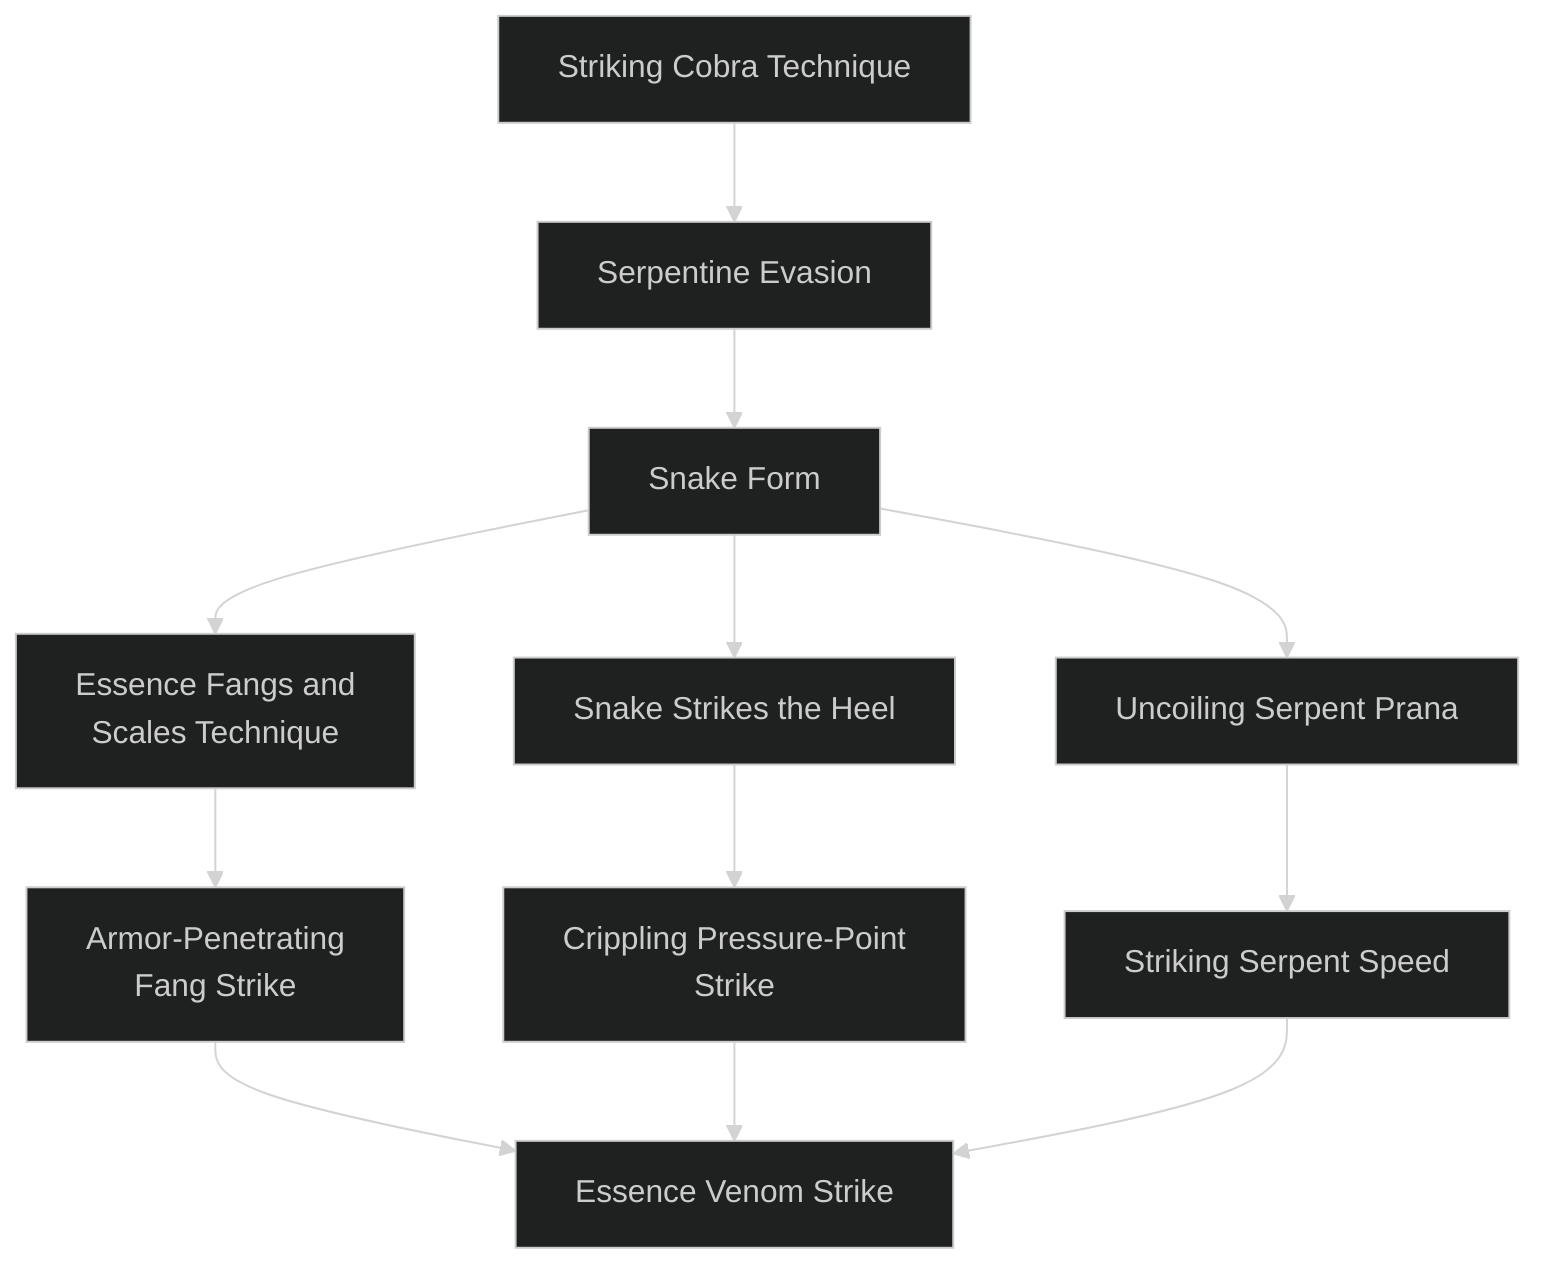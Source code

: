 ---
config:
  theme: dark
---
flowchart TD

    striking_cobra_technique[Striking Cobra Technique]
    click striking_cobra_technique callback "
        Striking Cobra Technique<br>
        <br>
        Cost: 3 motes<br>
        Duration: Instant<br>
        Type: Reflexive<br>
        Minimum Martial Arts: 2<br>
        Minimum Essence: 1<br>
        Prerequisite Charms: None<br>
        <br>
        The character charges her form with Essence to move
        with the speed and deftness of the snake she seeks to
        emulate. During the turn when this Charm is activated,
        the character adds her Martial Arts score to her initiative
        total. This Charm may be used only once per turn.
        "

    serpentine_evasion[Serpentine Evasion]
    striking_cobra_technique --> serpentine_evasion
    click serpentine_evasion callback "
        Serpentine Evasion<br>
        <br>
        Cost: 3 motes<br>
        Duration: Instant<br>
        Type: Reflexive<br>
        Minimum Martial Arts: 3<br>
        Minimum Essence: 1<br>
        Prerequisite Charms: Striking Cobra Technique<br>
        <br>
        The character's infuses her anima with Essence, and
        it guides her body to flow with serpentine grace. By
        invoking this Charm, she may add a number of dice equal
        to her Martial Arts score to a single dodge attempt.
        "

    snake_form[Snake Form]
    serpentine_evasion --> snake_form
    click snake_form callback "
        Snake Form<br>
        <br>
        Cost: 5 motes<br>
        Duration: One scene<br>
        Type: Simple<br>
        Minimum Martial Arts: 4<br>
        Minimum Essence: 2<br>
        Prerequisite Charms: Serpentine Evasion<br>
        <br>
        The Exalted adopts the attitude and stance of a wary
        snake - head back, ready to strike or retreat. For the rest
        of the scene, he adds his Martial Arts score to his initiative
        totals and his bashing soak. Also, his sinuous, hypnotic
        movements slow and distract enemies. Enemies attacking
        him subtract a number of dice from their pool equal to the
        Exalted's Essence. This latter effect only works if the target
        can see the characters movements — a blind opponent
        would be unfazed by this aspect of Snake Form. This
        Charm is incompatible with the use of armor.<br>
        Characters cannot use more than one Martial Arts
        Form-type Charm at a time. Snake Form is the only Form-type
        Charm in the Exalted book, but more Martial Arts
        styles will be introduced in later supplements.
        "

    essence_fangs_and_scales_technique[Essence Fangs and<br>Scales Technique]
    snake_form --> essence_fangs_and_scales_technique
    click essence_fangs_and_scales_technique callback "
        Essence Fangs and Scales Technique<br>
        <br>
        Cost: 6 motes<br>
        Duration: One scene<br>
        Type: Simple<br>
        Minimum Martial Arts: 5<br>
        Minimum Essence: 2<br>
        Prerequisite Charms: Snake Form<br>
        <br>
        Thought training and the use of Essence, the character
        learns to harden her fingers into talons, like the fangs of a
        striking snake. Likewise, she can toughen her skin until it is
        as strong and supple as snake's skin. For the rest of the scene,
        the character's Martial Arts attacks do lethal damage, and
        she soaks lethal damage with her bashing soak total. This
        Charm is incompatible with the use of armor or weapons.
        "

    armor_penetrating_fang_strike[Armor-Penetrating<br>Fang Strike]
    essence_fangs_and_scales_technique --> armor_penetrating_fang_strike
    click armor_penetrating_fang_strike callback "
        Armor-Penetrating Fang Strike<br>
        <br>
        Cost: 5 motes, 1 Willpower<br>
        Duration: Instant<br>
        Type: Supplemental<br>
        Minimum Martial Arts: 5<br>
        Minimum Essence: 2<br>
        Prerequisite Charms: Essence Fangs and Scales Technique<br>
        <br>
        The character can harden her fingers to the degree
        that they can punch through nearly anything and cause
        trauma merely by the intensity of their Essence. The
        character's attack ignores the soak of the target's armor
        and can be soaked only by the target's Stamina.
        "

    snake_strikes_the_heel[Snake Strikes the Heel]
    snake_form --> snake_strikes_the_heel
    click snake_strikes_the_heel callback "
        Snake Strikes the Heel<br>
        <br>
        Cost: 4 motes<br>
        Duration: Instant<br>
        Type: Reflexive<br>
        Minimum Martial Arts: 5<br>
        Minimum Essence: 2<br>
        Prerequisite Charms: Snake Form<br>
        <br>
        Like the snake, the Exalted defends herself by attacking.
        Whenever she is successfully attacked, the character
        may immediately (before damage is determined) make a
        Martial Arts counterattack with a dice pool equal to her
        Martial Arts Ability plus the attacker's extra successes on
        his attack. The damage from her opponent's attack and her
        own counterstrike is applied simultaneously. Snake Strikes
        the Heel cannot be used to retaliate against Solar Counter-
        attack or any other counterattack Charm.
        "

    crippling_pressure_point_strike[Crippling Pressure-Point<br> Strike]
    snake_strikes_the_heel --> crippling_pressure_point_strike
    click crippling_pressure_point_strike callback "
        Crippling Pressure-Point Strike<br>
        <br>
        Cost: 3 motes<br>
        Duration: Instant<br>
        Type: Simple<br>
        Minimum Martial Arts: 5<br>
        Minimum Essence: 2<br>
        Prerequisite Charms: Snake Strikes the Heel<br>
        <br>
        The character makes a Martial Arts attack as normal,
        including the roll for damage. However, the attack
        does no actual damage. Rather, for every health level
        the character would have inflicted, her target is at a -1
        penalty to all rolls for a number of turns equal to the
        Martial Arts of the Exalted who used the Crippling
        Pressure-Point Strike.
        "

    uncoiling_serpent_prana[Uncoiling Serpent Prana]
    snake_form --> uncoiling_serpent_prana
    click uncoiling_serpent_prana callback "
        Uncoiling Serpent Prana<br>
        <br>
        Cost: 3 motes<br>
        Duration: Instant<br>
        Type: Supplemental<br>
        Minimum Martial Arts: 5<br>
        Minimum Essence: 3<br>
        Prerequisite Charms: Snake Form<br>
        <br>
        The character infuses his anima with Essence and
        lashes out, his anima flashing forward like a striking snake.
        The Exalted may invoke this Charm and make a Martial
        Arts attack a number of yards away equal to his Essence.
        The character's anima actually strikes the target, so there
        must be a clear path to the target, and the character must
        be able to perceive the target well enough to attack.
        "

    striking_serpent_speed[Striking Serpent Speed]
    uncoiling_serpent_prana --> striking_serpent_speed
    click striking_serpent_speed callback "
        Striking Serpent Speed<br>
        <br>
        Cost: 6 motes, 1 Willpower<br>
        Duration: Instant<br>
        Type: Extra Action<br>
        Minimum Martial Arts: 5<br>
        Minimum Essence: 3<br>
        Prerequisite Charms: Uncoiling Serpent Prana<br>
        <br>
        The character internalizes the reflexes and raw speed
        of a coiled snake. The player rolls the Exalted's Martial
        Arts Ability, and for every success, she may take an extra
        action during the turn. This extra action need not be an
        attack. A character may not split her dice pool during the
        round she uses Striking Serpent Speed.
        "
    essence_venom_strike[Essence Venom Strike]
    armor_penetrating_fang_strike --> essence_venom_strike
    crippling_pressure_point_strike --> essence_venom_strike
    striking_serpent_speed --> essence_venom_strike
    click essence_venom_strike callback "
        Essence Venom Strike<br>
        <br>
        Cost:10 motes, 1 Willpower, 1 health level<br>
        Duration: Instant<br>
        Type:Simple<br>
        Minimum Martial Arts: 5<br>
        Minimum Essence: 3<br>
        Prerequisite Charms: Armor-Penetrating Fang Strike, Crippling Pressure-Point Strike, Striking Serpent Speed<br>
        <br>
        The character concentrates her Essence on the tips of
        two fingers, making her attack as quick as lightning and as
        deadly as the strike of a dozen serpents. The character
        invokes the Charm and makes a Martial Arts attack as
        normal, but adds her Essence score to the damage of the
        attack. The attack does aggravated damage.
        "